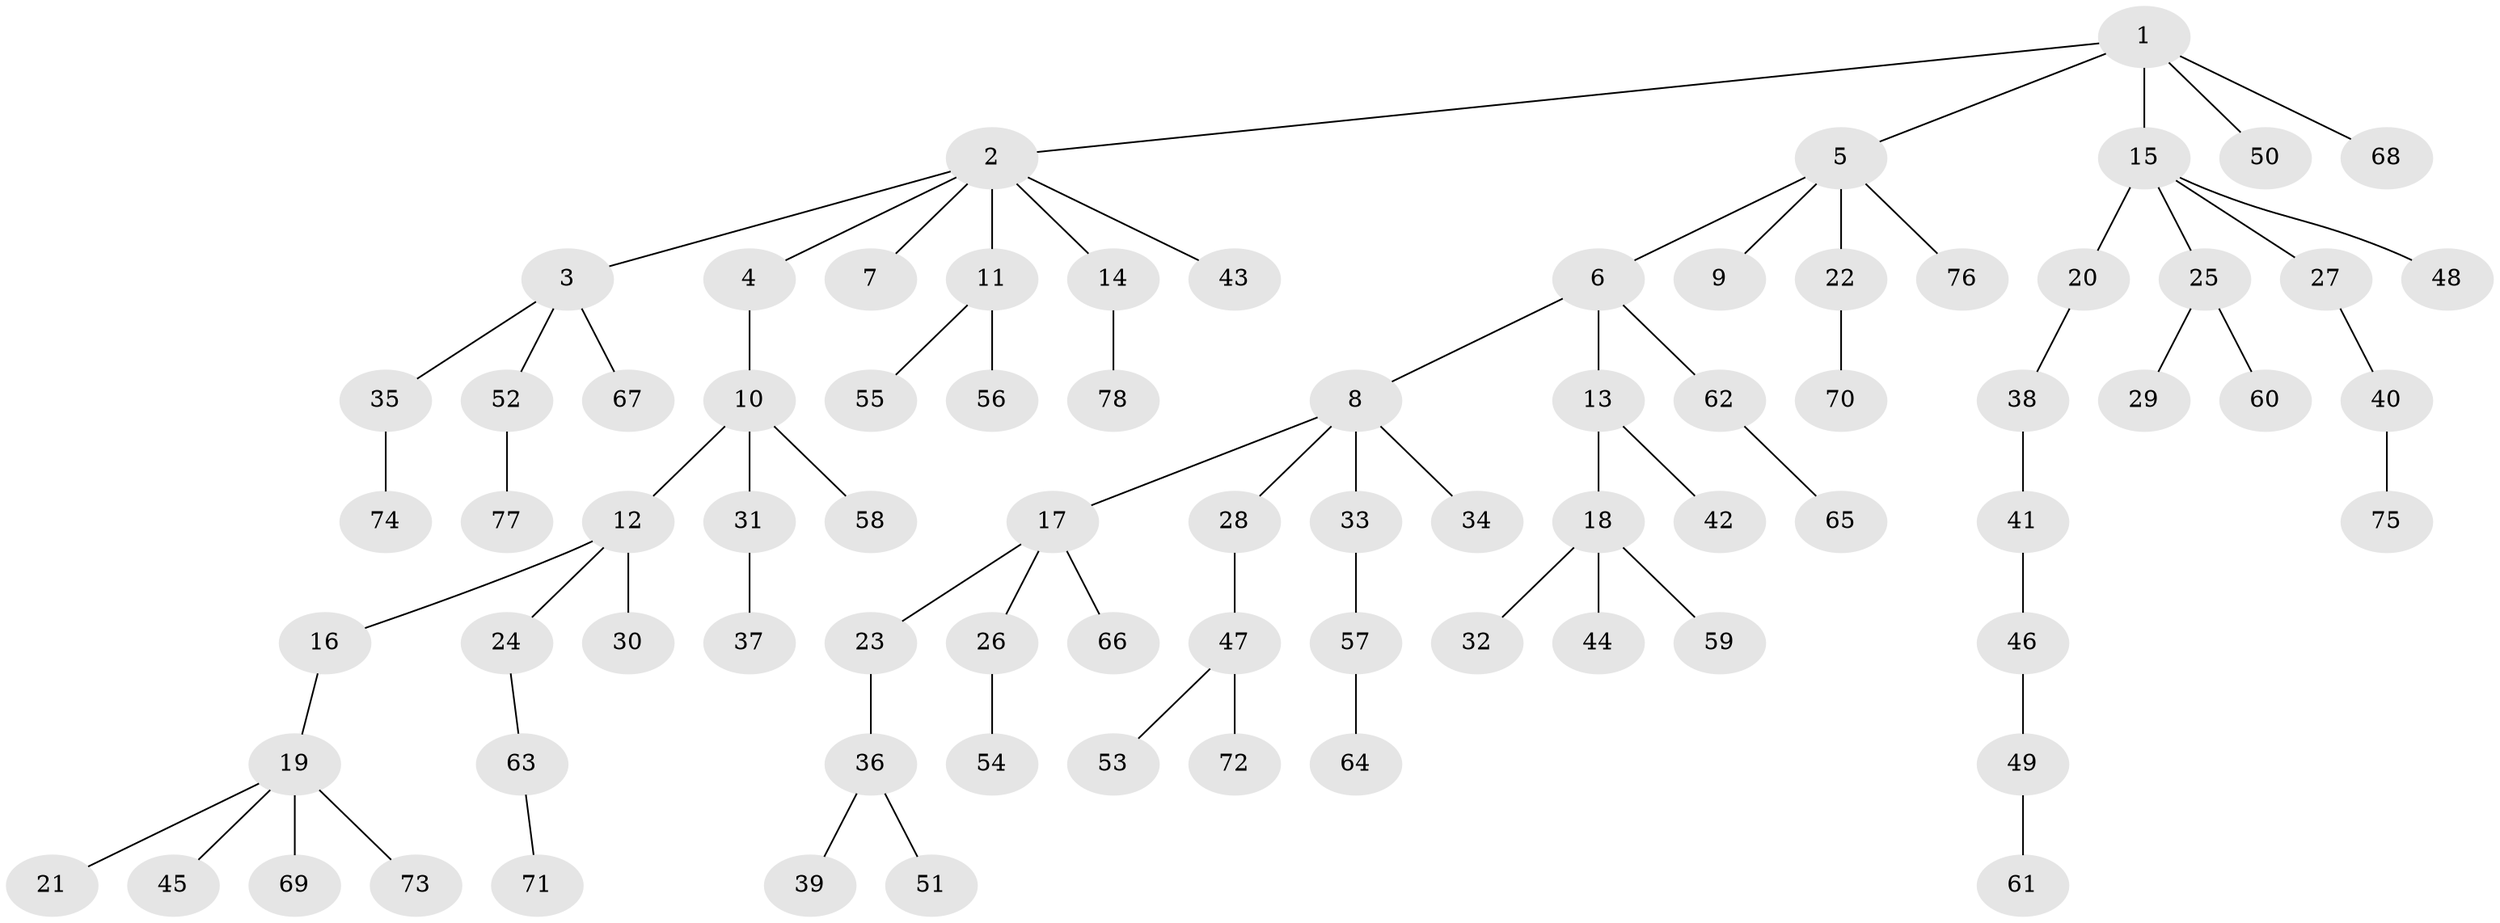 // coarse degree distribution, {4: 0.10714285714285714, 6: 0.017857142857142856, 3: 0.08928571428571429, 2: 0.30357142857142855, 1: 0.4642857142857143, 5: 0.017857142857142856}
// Generated by graph-tools (version 1.1) at 2025/51/03/04/25 22:51:51]
// undirected, 78 vertices, 77 edges
graph export_dot {
  node [color=gray90,style=filled];
  1;
  2;
  3;
  4;
  5;
  6;
  7;
  8;
  9;
  10;
  11;
  12;
  13;
  14;
  15;
  16;
  17;
  18;
  19;
  20;
  21;
  22;
  23;
  24;
  25;
  26;
  27;
  28;
  29;
  30;
  31;
  32;
  33;
  34;
  35;
  36;
  37;
  38;
  39;
  40;
  41;
  42;
  43;
  44;
  45;
  46;
  47;
  48;
  49;
  50;
  51;
  52;
  53;
  54;
  55;
  56;
  57;
  58;
  59;
  60;
  61;
  62;
  63;
  64;
  65;
  66;
  67;
  68;
  69;
  70;
  71;
  72;
  73;
  74;
  75;
  76;
  77;
  78;
  1 -- 2;
  1 -- 5;
  1 -- 15;
  1 -- 50;
  1 -- 68;
  2 -- 3;
  2 -- 4;
  2 -- 7;
  2 -- 11;
  2 -- 14;
  2 -- 43;
  3 -- 35;
  3 -- 52;
  3 -- 67;
  4 -- 10;
  5 -- 6;
  5 -- 9;
  5 -- 22;
  5 -- 76;
  6 -- 8;
  6 -- 13;
  6 -- 62;
  8 -- 17;
  8 -- 28;
  8 -- 33;
  8 -- 34;
  10 -- 12;
  10 -- 31;
  10 -- 58;
  11 -- 55;
  11 -- 56;
  12 -- 16;
  12 -- 24;
  12 -- 30;
  13 -- 18;
  13 -- 42;
  14 -- 78;
  15 -- 20;
  15 -- 25;
  15 -- 27;
  15 -- 48;
  16 -- 19;
  17 -- 23;
  17 -- 26;
  17 -- 66;
  18 -- 32;
  18 -- 44;
  18 -- 59;
  19 -- 21;
  19 -- 45;
  19 -- 69;
  19 -- 73;
  20 -- 38;
  22 -- 70;
  23 -- 36;
  24 -- 63;
  25 -- 29;
  25 -- 60;
  26 -- 54;
  27 -- 40;
  28 -- 47;
  31 -- 37;
  33 -- 57;
  35 -- 74;
  36 -- 39;
  36 -- 51;
  38 -- 41;
  40 -- 75;
  41 -- 46;
  46 -- 49;
  47 -- 53;
  47 -- 72;
  49 -- 61;
  52 -- 77;
  57 -- 64;
  62 -- 65;
  63 -- 71;
}
